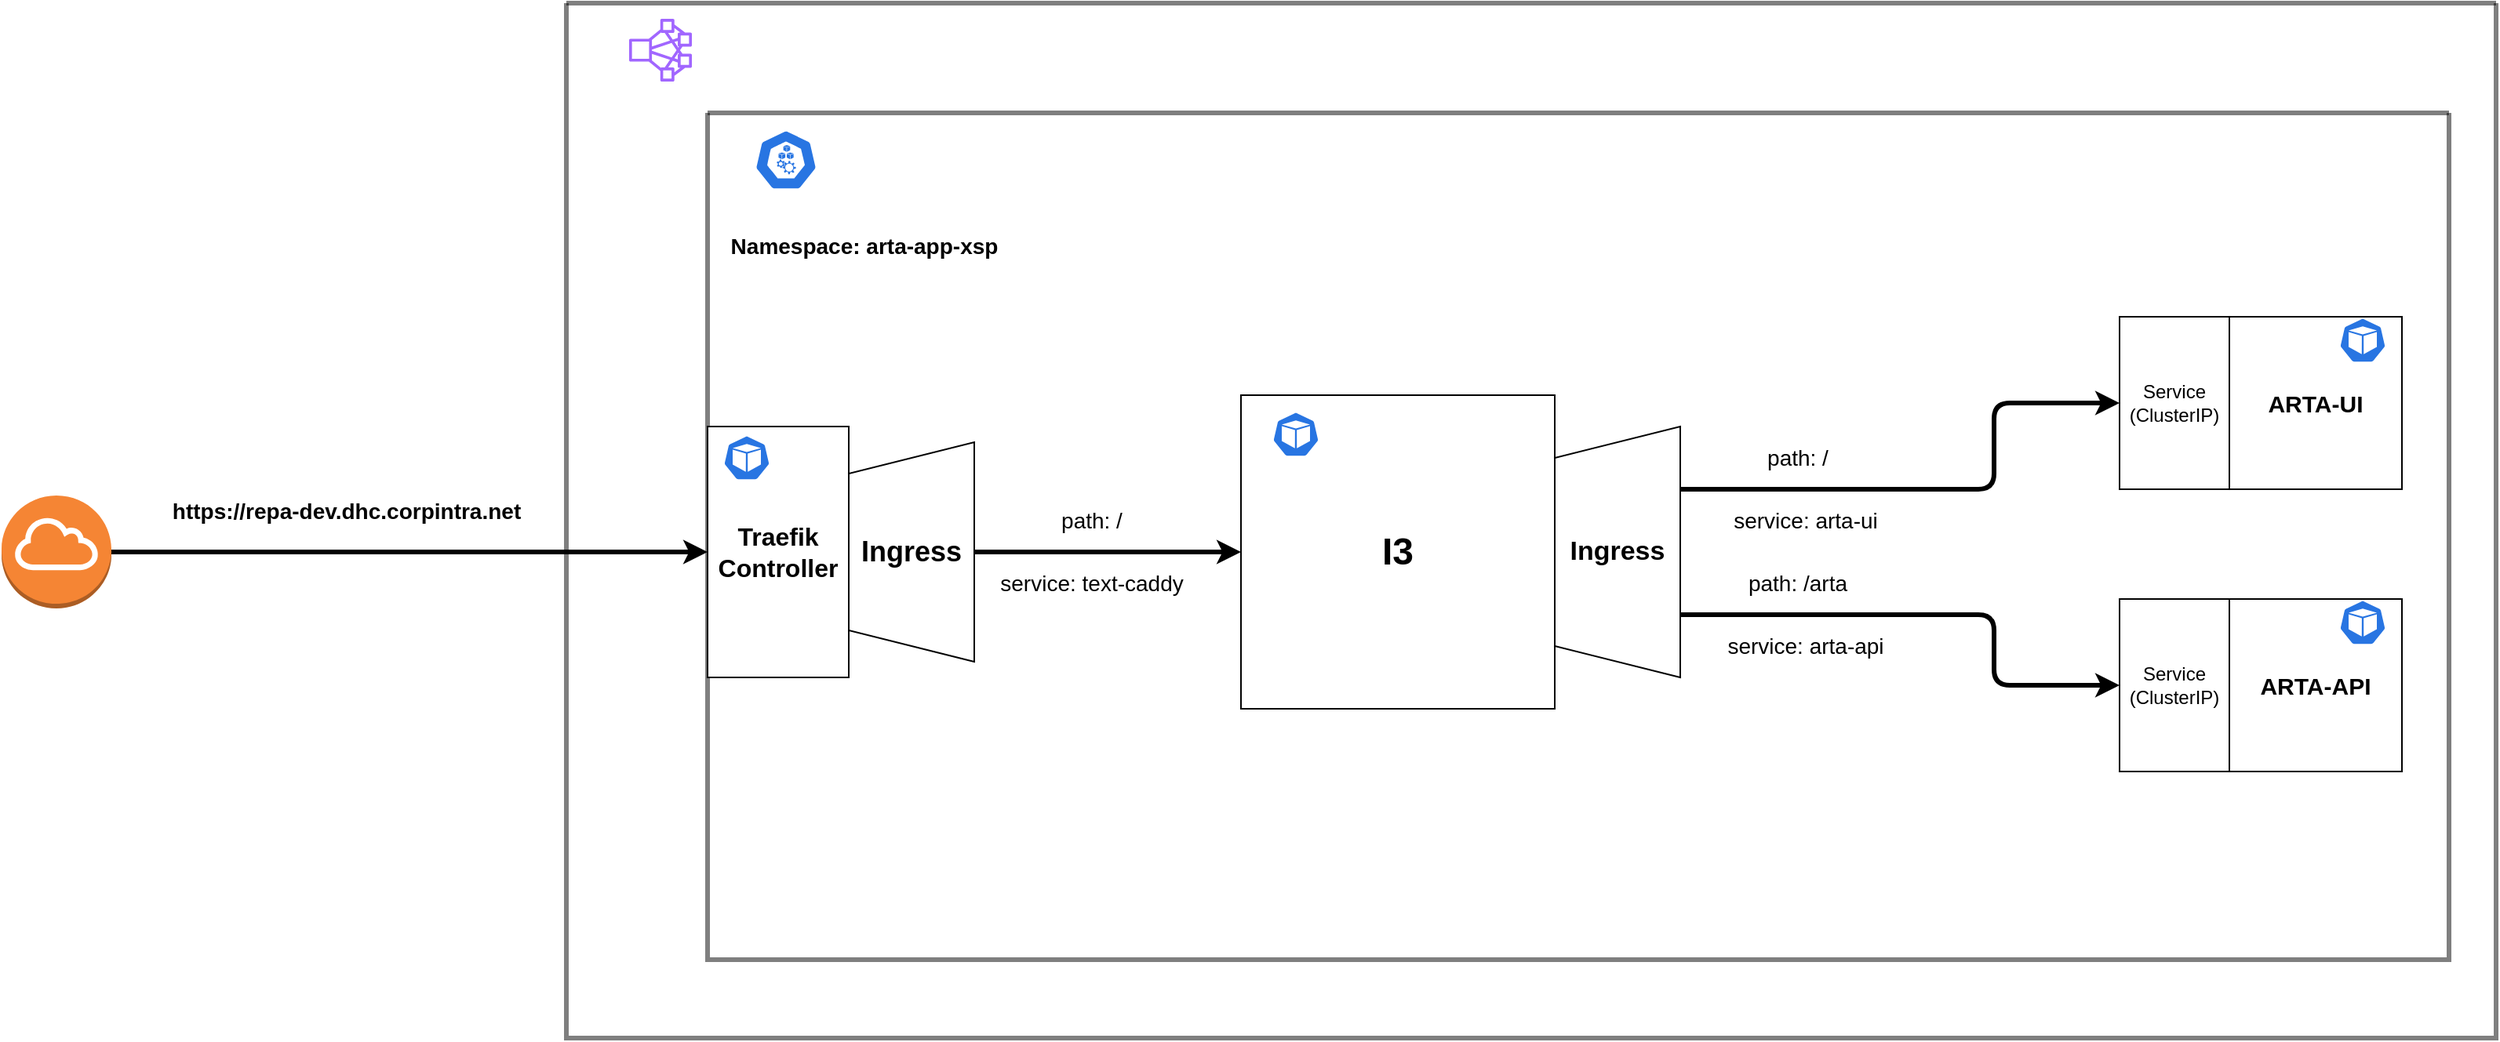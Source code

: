 <mxfile version="15.0.6" type="github"><diagram id="T7UnSUfDy94k-KPfjNL-" name="Page-1"><mxGraphModel dx="2205" dy="2674" grid="1" gridSize="10" guides="1" tooltips="1" connect="1" arrows="1" fold="1" page="1" pageScale="1" pageWidth="1100" pageHeight="1700" math="0" shadow="0"><root><mxCell id="0"/><mxCell id="1" parent="0"/><mxCell id="hyRuqCsfAteC8NU2zmLs-1" value="" style="swimlane;startSize=0;strokeWidth=3;opacity=50;" vertex="1" parent="1"><mxGeometry x="390" y="-30" width="1230" height="660" as="geometry"><mxRectangle x="320" y="-30" width="50" height="40" as="alternateBounds"/></mxGeometry></mxCell><mxCell id="hyRuqCsfAteC8NU2zmLs-2" value="POD" style="text;html=1;strokeColor=none;fillColor=none;align=center;verticalAlign=middle;whiteSpace=wrap;rounded=0;opacity=50;" vertex="1" parent="hyRuqCsfAteC8NU2zmLs-1"><mxGeometry x="1060" y="380" width="40" height="20" as="geometry"/></mxCell><mxCell id="hyRuqCsfAteC8NU2zmLs-3" value="" style="swimlane;startSize=0;strokeWidth=3;opacity=50;" vertex="1" parent="hyRuqCsfAteC8NU2zmLs-1"><mxGeometry x="90" y="70" width="1110" height="540" as="geometry"/></mxCell><mxCell id="hyRuqCsfAteC8NU2zmLs-4" value="&lt;b style=&quot;font-size: 17px&quot;&gt;&lt;span&gt;Ingress&lt;/span&gt;&lt;/b&gt;" style="shape=trapezoid;perimeter=trapezoidPerimeter;whiteSpace=wrap;html=1;fixedSize=1;direction=north;" vertex="1" parent="hyRuqCsfAteC8NU2zmLs-3"><mxGeometry x="540" y="200" width="80" height="160" as="geometry"/></mxCell><mxCell id="hyRuqCsfAteC8NU2zmLs-5" value="&lt;b&gt;&lt;font style=&quot;font-size: 15px&quot;&gt;ARTA-UI&lt;/font&gt;&lt;/b&gt;" style="whiteSpace=wrap;html=1;aspect=fixed;" vertex="1" parent="hyRuqCsfAteC8NU2zmLs-3"><mxGeometry x="970" y="130" width="110" height="110" as="geometry"/></mxCell><mxCell id="hyRuqCsfAteC8NU2zmLs-6" value="&lt;span&gt;Service&lt;/span&gt;&lt;br&gt;&lt;span&gt;(ClusterIP)&lt;/span&gt;" style="rounded=0;whiteSpace=wrap;html=1;" vertex="1" parent="hyRuqCsfAteC8NU2zmLs-3"><mxGeometry x="900" y="130" width="70" height="110" as="geometry"/></mxCell><mxCell id="hyRuqCsfAteC8NU2zmLs-7" value="Service&lt;br&gt;(ClusterIP)" style="rounded=0;whiteSpace=wrap;html=1;" vertex="1" parent="hyRuqCsfAteC8NU2zmLs-3"><mxGeometry x="900" y="310" width="70" height="110" as="geometry"/></mxCell><mxCell id="hyRuqCsfAteC8NU2zmLs-8" value="&lt;b&gt;&lt;font style=&quot;font-size: 15px&quot;&gt;ARTA-API&lt;/font&gt;&lt;/b&gt;" style="whiteSpace=wrap;html=1;aspect=fixed;" vertex="1" parent="hyRuqCsfAteC8NU2zmLs-3"><mxGeometry x="970" y="310" width="110" height="110" as="geometry"/></mxCell><mxCell id="hyRuqCsfAteC8NU2zmLs-9" value="" style="edgeStyle=elbowEdgeStyle;elbow=horizontal;endArrow=classic;html=1;strokeWidth=3;entryX=0;entryY=0.5;entryDx=0;entryDy=0;exitX=0.25;exitY=1;exitDx=0;exitDy=0;" edge="1" parent="hyRuqCsfAteC8NU2zmLs-3" source="hyRuqCsfAteC8NU2zmLs-4" target="hyRuqCsfAteC8NU2zmLs-7"><mxGeometry width="50" height="50" relative="1" as="geometry"><mxPoint x="190" y="310" as="sourcePoint"/><mxPoint x="190" y="270" as="targetPoint"/><Array as="points"><mxPoint x="820" y="340"/></Array></mxGeometry></mxCell><mxCell id="hyRuqCsfAteC8NU2zmLs-10" value="" style="edgeStyle=elbowEdgeStyle;elbow=horizontal;endArrow=classic;html=1;strokeWidth=3;entryX=0;entryY=0.5;entryDx=0;entryDy=0;exitX=0.75;exitY=1;exitDx=0;exitDy=0;" edge="1" parent="hyRuqCsfAteC8NU2zmLs-3" source="hyRuqCsfAteC8NU2zmLs-4" target="hyRuqCsfAteC8NU2zmLs-6"><mxGeometry width="50" height="50" relative="1" as="geometry"><mxPoint x="-290" y="250" as="sourcePoint"/><mxPoint x="-240" y="200" as="targetPoint"/><Array as="points"><mxPoint x="820" y="210"/></Array></mxGeometry></mxCell><mxCell id="hyRuqCsfAteC8NU2zmLs-11" value="&lt;font size=&quot;3&quot;&gt;&lt;b&gt;Traefik Controller&lt;/b&gt;&lt;/font&gt;" style="rounded=0;whiteSpace=wrap;html=1;" vertex="1" parent="hyRuqCsfAteC8NU2zmLs-3"><mxGeometry y="200" width="90" height="160" as="geometry"/></mxCell><mxCell id="hyRuqCsfAteC8NU2zmLs-12" value="" style="shape=trapezoid;perimeter=trapezoidPerimeter;whiteSpace=wrap;html=1;fixedSize=1;direction=north;" vertex="1" parent="hyRuqCsfAteC8NU2zmLs-3"><mxGeometry x="90" y="210" width="80" height="140" as="geometry"/></mxCell><mxCell id="hyRuqCsfAteC8NU2zmLs-13" value="&lt;font style=&quot;font-size: 18px&quot;&gt;&lt;b&gt;Ingress&lt;/b&gt;&lt;/font&gt;" style="text;html=1;strokeColor=none;fillColor=none;align=center;verticalAlign=middle;whiteSpace=wrap;rounded=0;" vertex="1" parent="hyRuqCsfAteC8NU2zmLs-3"><mxGeometry x="100" y="250" width="60" height="60" as="geometry"/></mxCell><mxCell id="hyRuqCsfAteC8NU2zmLs-14" value="" style="whiteSpace=wrap;html=1;aspect=fixed;" vertex="1" parent="hyRuqCsfAteC8NU2zmLs-3"><mxGeometry x="340" y="180" width="200" height="200" as="geometry"/></mxCell><mxCell id="hyRuqCsfAteC8NU2zmLs-15" value="" style="endArrow=classic;html=1;exitX=0.5;exitY=1;exitDx=0;exitDy=0;entryX=0;entryY=0.5;entryDx=0;entryDy=0;strokeWidth=3;" edge="1" parent="hyRuqCsfAteC8NU2zmLs-3" source="hyRuqCsfAteC8NU2zmLs-12" target="hyRuqCsfAteC8NU2zmLs-14"><mxGeometry width="50" height="50" relative="1" as="geometry"><mxPoint x="230" y="300" as="sourcePoint"/><mxPoint x="280" y="250" as="targetPoint"/></mxGeometry></mxCell><mxCell id="hyRuqCsfAteC8NU2zmLs-16" value="&lt;font style=&quot;font-size: 14px&quot;&gt;&lt;b&gt;Namespace: arta-app-xsp&lt;/b&gt;&lt;/font&gt;" style="text;html=1;strokeColor=none;fillColor=none;align=center;verticalAlign=middle;whiteSpace=wrap;rounded=0;" vertex="1" parent="hyRuqCsfAteC8NU2zmLs-3"><mxGeometry x="-10" y="70" width="220" height="30" as="geometry"/></mxCell><mxCell id="hyRuqCsfAteC8NU2zmLs-17" value="&lt;font style=&quot;font-size: 24px&quot;&gt;&lt;b&gt;I3&lt;/b&gt;&lt;/font&gt;" style="text;html=1;strokeColor=none;fillColor=none;align=center;verticalAlign=middle;whiteSpace=wrap;rounded=0;" vertex="1" parent="hyRuqCsfAteC8NU2zmLs-3"><mxGeometry x="380" y="245" width="120" height="70" as="geometry"/></mxCell><mxCell id="hyRuqCsfAteC8NU2zmLs-18" value="&lt;font style=&quot;font-size: 14px&quot;&gt;service: arta-ui&lt;/font&gt;" style="text;html=1;strokeColor=none;fillColor=none;align=center;verticalAlign=middle;whiteSpace=wrap;rounded=0;" vertex="1" parent="hyRuqCsfAteC8NU2zmLs-3"><mxGeometry x="640" y="250" width="120" height="20" as="geometry"/></mxCell><mxCell id="hyRuqCsfAteC8NU2zmLs-19" value="&lt;font style=&quot;font-size: 14px&quot;&gt;path: /&lt;/font&gt;" style="text;html=1;strokeColor=none;fillColor=none;align=center;verticalAlign=middle;whiteSpace=wrap;rounded=0;" vertex="1" parent="hyRuqCsfAteC8NU2zmLs-3"><mxGeometry x="210" y="250" width="70" height="20" as="geometry"/></mxCell><mxCell id="hyRuqCsfAteC8NU2zmLs-20" value="&lt;font style=&quot;font-size: 14px&quot;&gt;service: text-caddy&lt;/font&gt;" style="text;html=1;strokeColor=none;fillColor=none;align=center;verticalAlign=middle;whiteSpace=wrap;rounded=0;" vertex="1" parent="hyRuqCsfAteC8NU2zmLs-3"><mxGeometry x="185" y="290" width="120" height="20" as="geometry"/></mxCell><mxCell id="hyRuqCsfAteC8NU2zmLs-21" value="&lt;font style=&quot;font-size: 14px&quot;&gt;service: arta-api&lt;/font&gt;" style="text;html=1;strokeColor=none;fillColor=none;align=center;verticalAlign=middle;whiteSpace=wrap;rounded=0;" vertex="1" parent="hyRuqCsfAteC8NU2zmLs-3"><mxGeometry x="640" y="330" width="120" height="20" as="geometry"/></mxCell><mxCell id="hyRuqCsfAteC8NU2zmLs-22" value="" style="html=1;dashed=0;whitespace=wrap;fillColor=#2875E2;strokeColor=#ffffff;points=[[0.005,0.63,0],[0.1,0.2,0],[0.9,0.2,0],[0.5,0,0],[0.995,0.63,0],[0.72,0.99,0],[0.5,1,0],[0.28,0.99,0]];shape=mxgraph.kubernetes.icon;prIcon=pod" vertex="1" parent="hyRuqCsfAteC8NU2zmLs-3"><mxGeometry x="1040" y="310" width="30" height="30" as="geometry"/></mxCell><mxCell id="hyRuqCsfAteC8NU2zmLs-23" value="" style="html=1;dashed=0;whitespace=wrap;fillColor=#2875E2;strokeColor=#ffffff;points=[[0.005,0.63,0],[0.1,0.2,0],[0.9,0.2,0],[0.5,0,0],[0.995,0.63,0],[0.72,0.99,0],[0.5,1,0],[0.28,0.99,0]];shape=mxgraph.kubernetes.icon;prIcon=node" vertex="1" parent="hyRuqCsfAteC8NU2zmLs-3"><mxGeometry x="30" y="10" width="40" height="40" as="geometry"/></mxCell><mxCell id="hyRuqCsfAteC8NU2zmLs-24" value="" style="html=1;dashed=0;whitespace=wrap;fillColor=#2875E2;strokeColor=#ffffff;points=[[0.005,0.63,0],[0.1,0.2,0],[0.9,0.2,0],[0.5,0,0],[0.995,0.63,0],[0.72,0.99,0],[0.5,1,0],[0.28,0.99,0]];shape=mxgraph.kubernetes.icon;prIcon=pod" vertex="1" parent="hyRuqCsfAteC8NU2zmLs-3"><mxGeometry x="360" y="190" width="30" height="30" as="geometry"/></mxCell><mxCell id="hyRuqCsfAteC8NU2zmLs-25" value="" style="outlineConnect=0;fontColor=#232F3E;gradientColor=none;fillColor=#A166FF;strokeColor=none;dashed=0;verticalLabelPosition=bottom;verticalAlign=top;align=center;html=1;fontSize=12;fontStyle=0;aspect=fixed;pointerEvents=1;shape=mxgraph.aws4.cluster;direction=east;" vertex="1" parent="hyRuqCsfAteC8NU2zmLs-1"><mxGeometry x="40" y="10" width="40" height="40" as="geometry"/></mxCell><mxCell id="hyRuqCsfAteC8NU2zmLs-26" value="&lt;font style=&quot;font-size: 14px&quot;&gt;path: /&lt;/font&gt;" style="text;html=1;strokeColor=none;fillColor=none;align=center;verticalAlign=middle;whiteSpace=wrap;rounded=0;" vertex="1" parent="1"><mxGeometry x="1140" y="250" width="70" height="20" as="geometry"/></mxCell><mxCell id="hyRuqCsfAteC8NU2zmLs-27" value="&lt;font style=&quot;font-size: 14px&quot;&gt;path: /arta&lt;/font&gt;" style="text;html=1;strokeColor=none;fillColor=none;align=center;verticalAlign=middle;whiteSpace=wrap;rounded=0;" vertex="1" parent="1"><mxGeometry x="1140" y="330" width="70" height="20" as="geometry"/></mxCell><mxCell id="hyRuqCsfAteC8NU2zmLs-28" value="" style="outlineConnect=0;dashed=0;verticalLabelPosition=bottom;verticalAlign=top;align=center;html=1;shape=mxgraph.aws3.internet_gateway;fillColor=#F58534;gradientColor=none;" vertex="1" parent="1"><mxGeometry x="30" y="284" width="70" height="72" as="geometry"/></mxCell><mxCell id="hyRuqCsfAteC8NU2zmLs-29" value="" style="html=1;dashed=0;whitespace=wrap;fillColor=#2875E2;strokeColor=#ffffff;points=[[0.005,0.63,0],[0.1,0.2,0],[0.9,0.2,0],[0.5,0,0],[0.995,0.63,0],[0.72,0.99,0],[0.5,1,0],[0.28,0.99,0]];shape=mxgraph.kubernetes.icon;prIcon=pod" vertex="1" parent="1"><mxGeometry x="1520" y="170" width="30" height="30" as="geometry"/></mxCell><mxCell id="hyRuqCsfAteC8NU2zmLs-30" value="" style="html=1;dashed=0;whitespace=wrap;fillColor=#2875E2;strokeColor=#ffffff;points=[[0.005,0.63,0],[0.1,0.2,0],[0.9,0.2,0],[0.5,0,0],[0.995,0.63,0],[0.72,0.99,0],[0.5,1,0],[0.28,0.99,0]];shape=mxgraph.kubernetes.icon;prIcon=pod" vertex="1" parent="1"><mxGeometry x="490" y="245" width="30" height="30" as="geometry"/></mxCell><mxCell id="hyRuqCsfAteC8NU2zmLs-31" value="" style="endArrow=classic;html=1;strokeWidth=3;exitX=1;exitY=0.5;exitDx=0;exitDy=0;exitPerimeter=0;entryX=0;entryY=0.5;entryDx=0;entryDy=0;" edge="1" parent="1" source="hyRuqCsfAteC8NU2zmLs-28" target="hyRuqCsfAteC8NU2zmLs-11"><mxGeometry width="50" height="50" relative="1" as="geometry"><mxPoint x="160" y="330" as="sourcePoint"/><mxPoint x="880" y="230" as="targetPoint"/></mxGeometry></mxCell><mxCell id="hyRuqCsfAteC8NU2zmLs-32" value="&lt;font style=&quot;font-size: 14px&quot;&gt;&lt;b&gt;https://repa-dev.dhc.corpintra.net&lt;/b&gt;&lt;/font&gt;" style="text;html=1;strokeColor=none;fillColor=none;align=center;verticalAlign=middle;whiteSpace=wrap;rounded=0;" vertex="1" parent="1"><mxGeometry x="130" y="284" width="240" height="20" as="geometry"/></mxCell></root></mxGraphModel></diagram></mxfile>